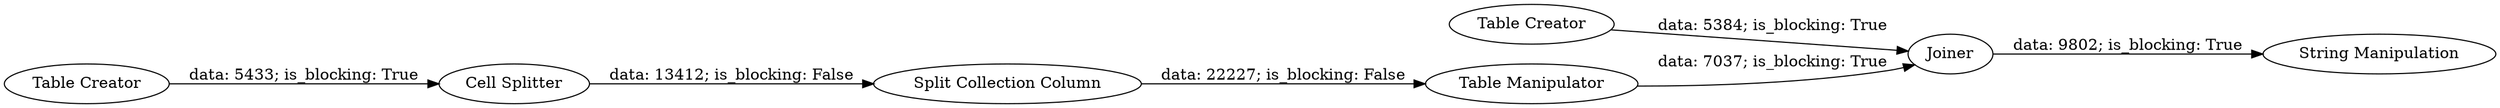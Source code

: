 digraph {
	"-7270232543748086110_3" [label="Cell Splitter"]
	"-7270232543748086110_4" [label="Split Collection Column"]
	"-7270232543748086110_5" [label="Table Manipulator"]
	"-7270232543748086110_2" [label="Table Creator"]
	"-7270232543748086110_1" [label="Table Creator"]
	"-7270232543748086110_7" [label="String Manipulation"]
	"-7270232543748086110_6" [label=Joiner]
	"-7270232543748086110_1" -> "-7270232543748086110_3" [label="data: 5433; is_blocking: True"]
	"-7270232543748086110_4" -> "-7270232543748086110_5" [label="data: 22227; is_blocking: False"]
	"-7270232543748086110_3" -> "-7270232543748086110_4" [label="data: 13412; is_blocking: False"]
	"-7270232543748086110_2" -> "-7270232543748086110_6" [label="data: 5384; is_blocking: True"]
	"-7270232543748086110_6" -> "-7270232543748086110_7" [label="data: 9802; is_blocking: True"]
	"-7270232543748086110_5" -> "-7270232543748086110_6" [label="data: 7037; is_blocking: True"]
	rankdir=LR
}
